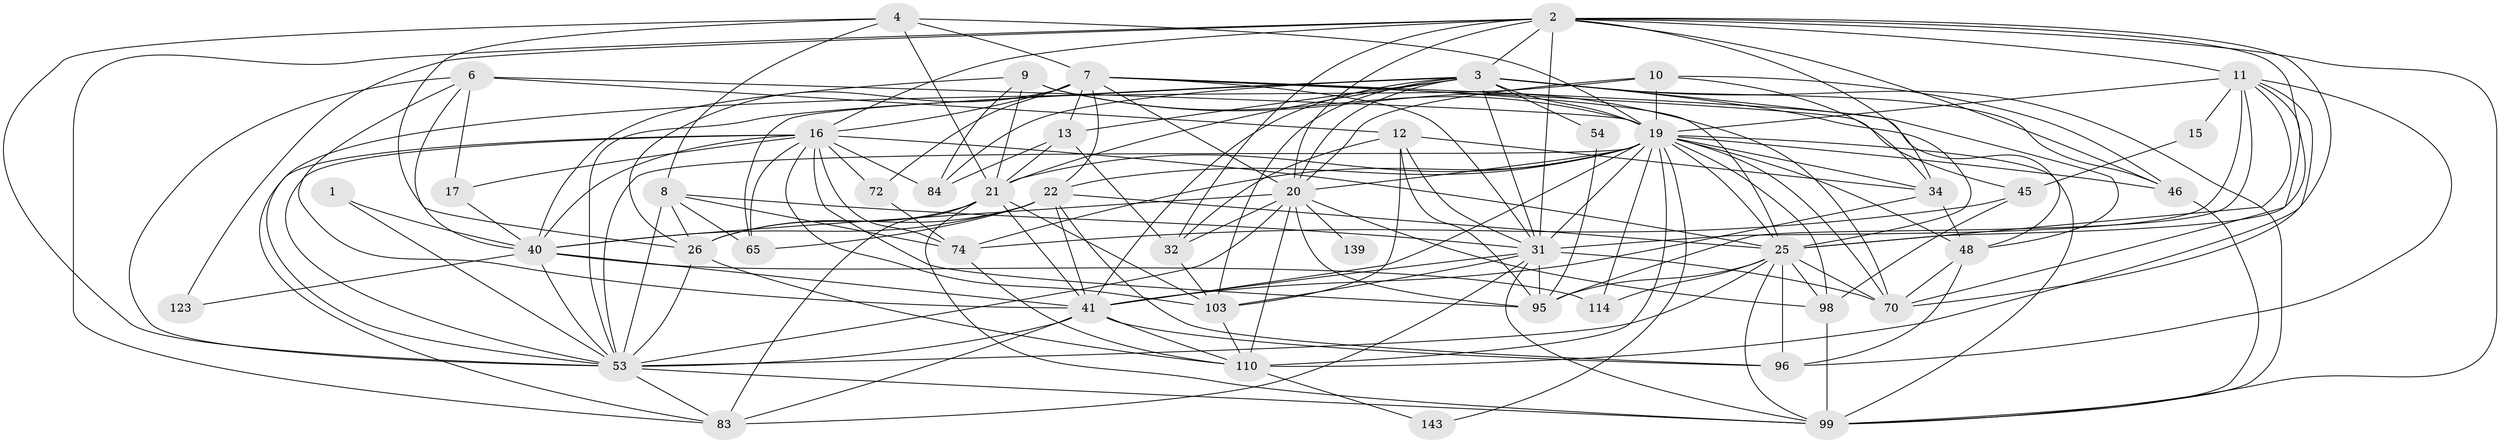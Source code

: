 // original degree distribution, {2: 0.10884353741496598, 5: 0.17687074829931973, 3: 0.3129251700680272, 4: 0.24489795918367346, 6: 0.11564625850340136, 7: 0.04081632653061224}
// Generated by graph-tools (version 1.1) at 2025/18/03/04/25 18:18:47]
// undirected, 47 vertices, 170 edges
graph export_dot {
graph [start="1"]
  node [color=gray90,style=filled];
  1;
  2 [super="+136+109+78+52"];
  3 [super="+5+14+37+111"];
  4 [super="+62"];
  6 [super="+24"];
  7 [super="+47+50+86"];
  8 [super="+82+42"];
  9 [super="+58"];
  10 [super="+39"];
  11 [super="+18+36+23"];
  12 [super="+112"];
  13 [super="+43"];
  15;
  16 [super="+29+71+33+28+132"];
  17;
  19 [super="+68+106+27"];
  20 [super="+104+35"];
  21 [super="+107+97+67"];
  22 [super="+30+55"];
  25 [super="+100+119+126"];
  26 [super="+101"];
  31 [super="+57+85"];
  32 [super="+51"];
  34 [super="+124+69"];
  40 [super="+56+76+60"];
  41 [super="+89+80+108"];
  45 [super="+81"];
  46 [super="+49"];
  48 [super="+75"];
  53 [super="+63+66+93+105"];
  54 [super="+59"];
  65;
  70 [super="+118"];
  72;
  74 [super="+117"];
  83 [super="+90"];
  84 [super="+141"];
  95 [super="+131"];
  96 [super="+120"];
  98 [super="+137"];
  99 [super="+115+116"];
  103 [super="+135+129"];
  110 [super="+130"];
  114 [super="+142"];
  123;
  139;
  143;
  1 -- 53;
  1 -- 40;
  2 -- 34 [weight=2];
  2 -- 32;
  2 -- 99;
  2 -- 123;
  2 -- 83 [weight=2];
  2 -- 3;
  2 -- 70;
  2 -- 46;
  2 -- 31 [weight=2];
  2 -- 16;
  2 -- 20;
  2 -- 25;
  2 -- 11;
  3 -- 54 [weight=3];
  3 -- 103;
  3 -- 65;
  3 -- 84;
  3 -- 20;
  3 -- 19 [weight=2];
  3 -- 99;
  3 -- 13;
  3 -- 21;
  3 -- 53;
  3 -- 25;
  3 -- 31;
  3 -- 48;
  3 -- 41;
  3 -- 46;
  4 -- 19;
  4 -- 26;
  4 -- 21;
  4 -- 7 [weight=2];
  4 -- 8;
  4 -- 53;
  6 -- 17;
  6 -- 40;
  6 -- 41;
  6 -- 19;
  6 -- 12;
  6 -- 53;
  7 -- 45 [weight=2];
  7 -- 72;
  7 -- 13;
  7 -- 48;
  7 -- 20;
  7 -- 25;
  7 -- 31;
  7 -- 22;
  7 -- 16 [weight=2];
  7 -- 26;
  8 -- 26;
  8 -- 53;
  8 -- 74 [weight=2];
  8 -- 65;
  8 -- 31;
  9 -- 19 [weight=2];
  9 -- 84;
  9 -- 70;
  9 -- 21;
  9 -- 40;
  10 -- 19 [weight=3];
  10 -- 20;
  10 -- 34;
  10 -- 53;
  10 -- 46;
  11 -- 96;
  11 -- 19 [weight=3];
  11 -- 25;
  11 -- 15;
  11 -- 70;
  11 -- 110;
  11 -- 31 [weight=2];
  11 -- 95;
  12 -- 34;
  12 -- 103;
  12 -- 32;
  12 -- 31;
  12 -- 95;
  13 -- 21;
  13 -- 32;
  13 -- 84;
  15 -- 45;
  16 -- 72;
  16 -- 17;
  16 -- 84;
  16 -- 83;
  16 -- 95;
  16 -- 74;
  16 -- 40;
  16 -- 65;
  16 -- 25;
  16 -- 53;
  16 -- 103;
  17 -- 40;
  19 -- 99;
  19 -- 143;
  19 -- 53 [weight=2];
  19 -- 74;
  19 -- 41;
  19 -- 70;
  19 -- 20;
  19 -- 21;
  19 -- 98;
  19 -- 34;
  19 -- 46;
  19 -- 48;
  19 -- 114;
  19 -- 22;
  19 -- 110;
  19 -- 31 [weight=2];
  19 -- 25;
  20 -- 139 [weight=2];
  20 -- 53;
  20 -- 40;
  20 -- 32;
  20 -- 98;
  20 -- 110;
  20 -- 95;
  21 -- 99;
  21 -- 26;
  21 -- 83 [weight=2];
  21 -- 41;
  21 -- 103;
  22 -- 96;
  22 -- 65;
  22 -- 40;
  22 -- 25;
  22 -- 26;
  22 -- 41;
  25 -- 70;
  25 -- 114;
  25 -- 95;
  25 -- 98;
  25 -- 96;
  25 -- 53;
  25 -- 99;
  26 -- 53;
  26 -- 110;
  31 -- 70;
  31 -- 103;
  31 -- 41;
  31 -- 83;
  31 -- 99;
  31 -- 95;
  32 -- 103;
  34 -- 48;
  34 -- 41 [weight=2];
  40 -- 41 [weight=2];
  40 -- 114;
  40 -- 53;
  40 -- 123;
  41 -- 96;
  41 -- 53;
  41 -- 83;
  41 -- 110;
  45 -- 74;
  45 -- 98;
  46 -- 99;
  48 -- 96;
  48 -- 70;
  53 -- 83;
  53 -- 99;
  54 -- 95;
  72 -- 74;
  74 -- 110;
  98 -- 99;
  103 -- 110;
  110 -- 143;
}
